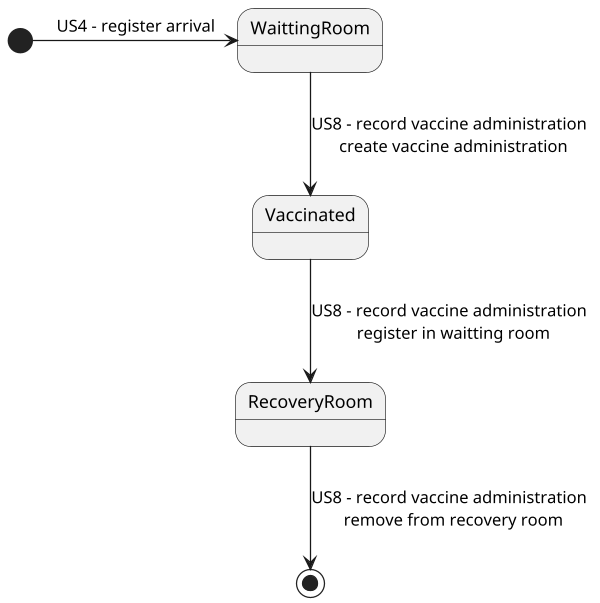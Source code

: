 @startuml
scale 600 width

[*] -> WaittingRoom : US4 - register arrival
WaittingRoom --> Vaccinated : US8 - record vaccine administration \n create vaccine administration
Vaccinated --> RecoveryRoom : US8 - record vaccine administration \n register in waitting room
RecoveryRoom --> [*] : US8 - record vaccine administration \n remove from recovery room

@enduml